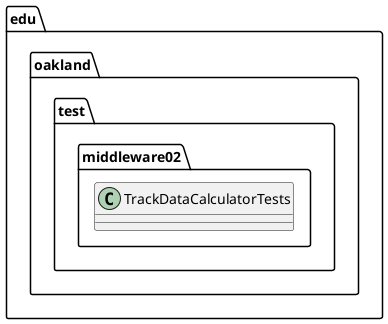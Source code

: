@startuml TrackDataCalculatorTests

package edu.oakland.test.middleware02 {
    class TrackDataCalculatorTests {

    }
}

@enduml